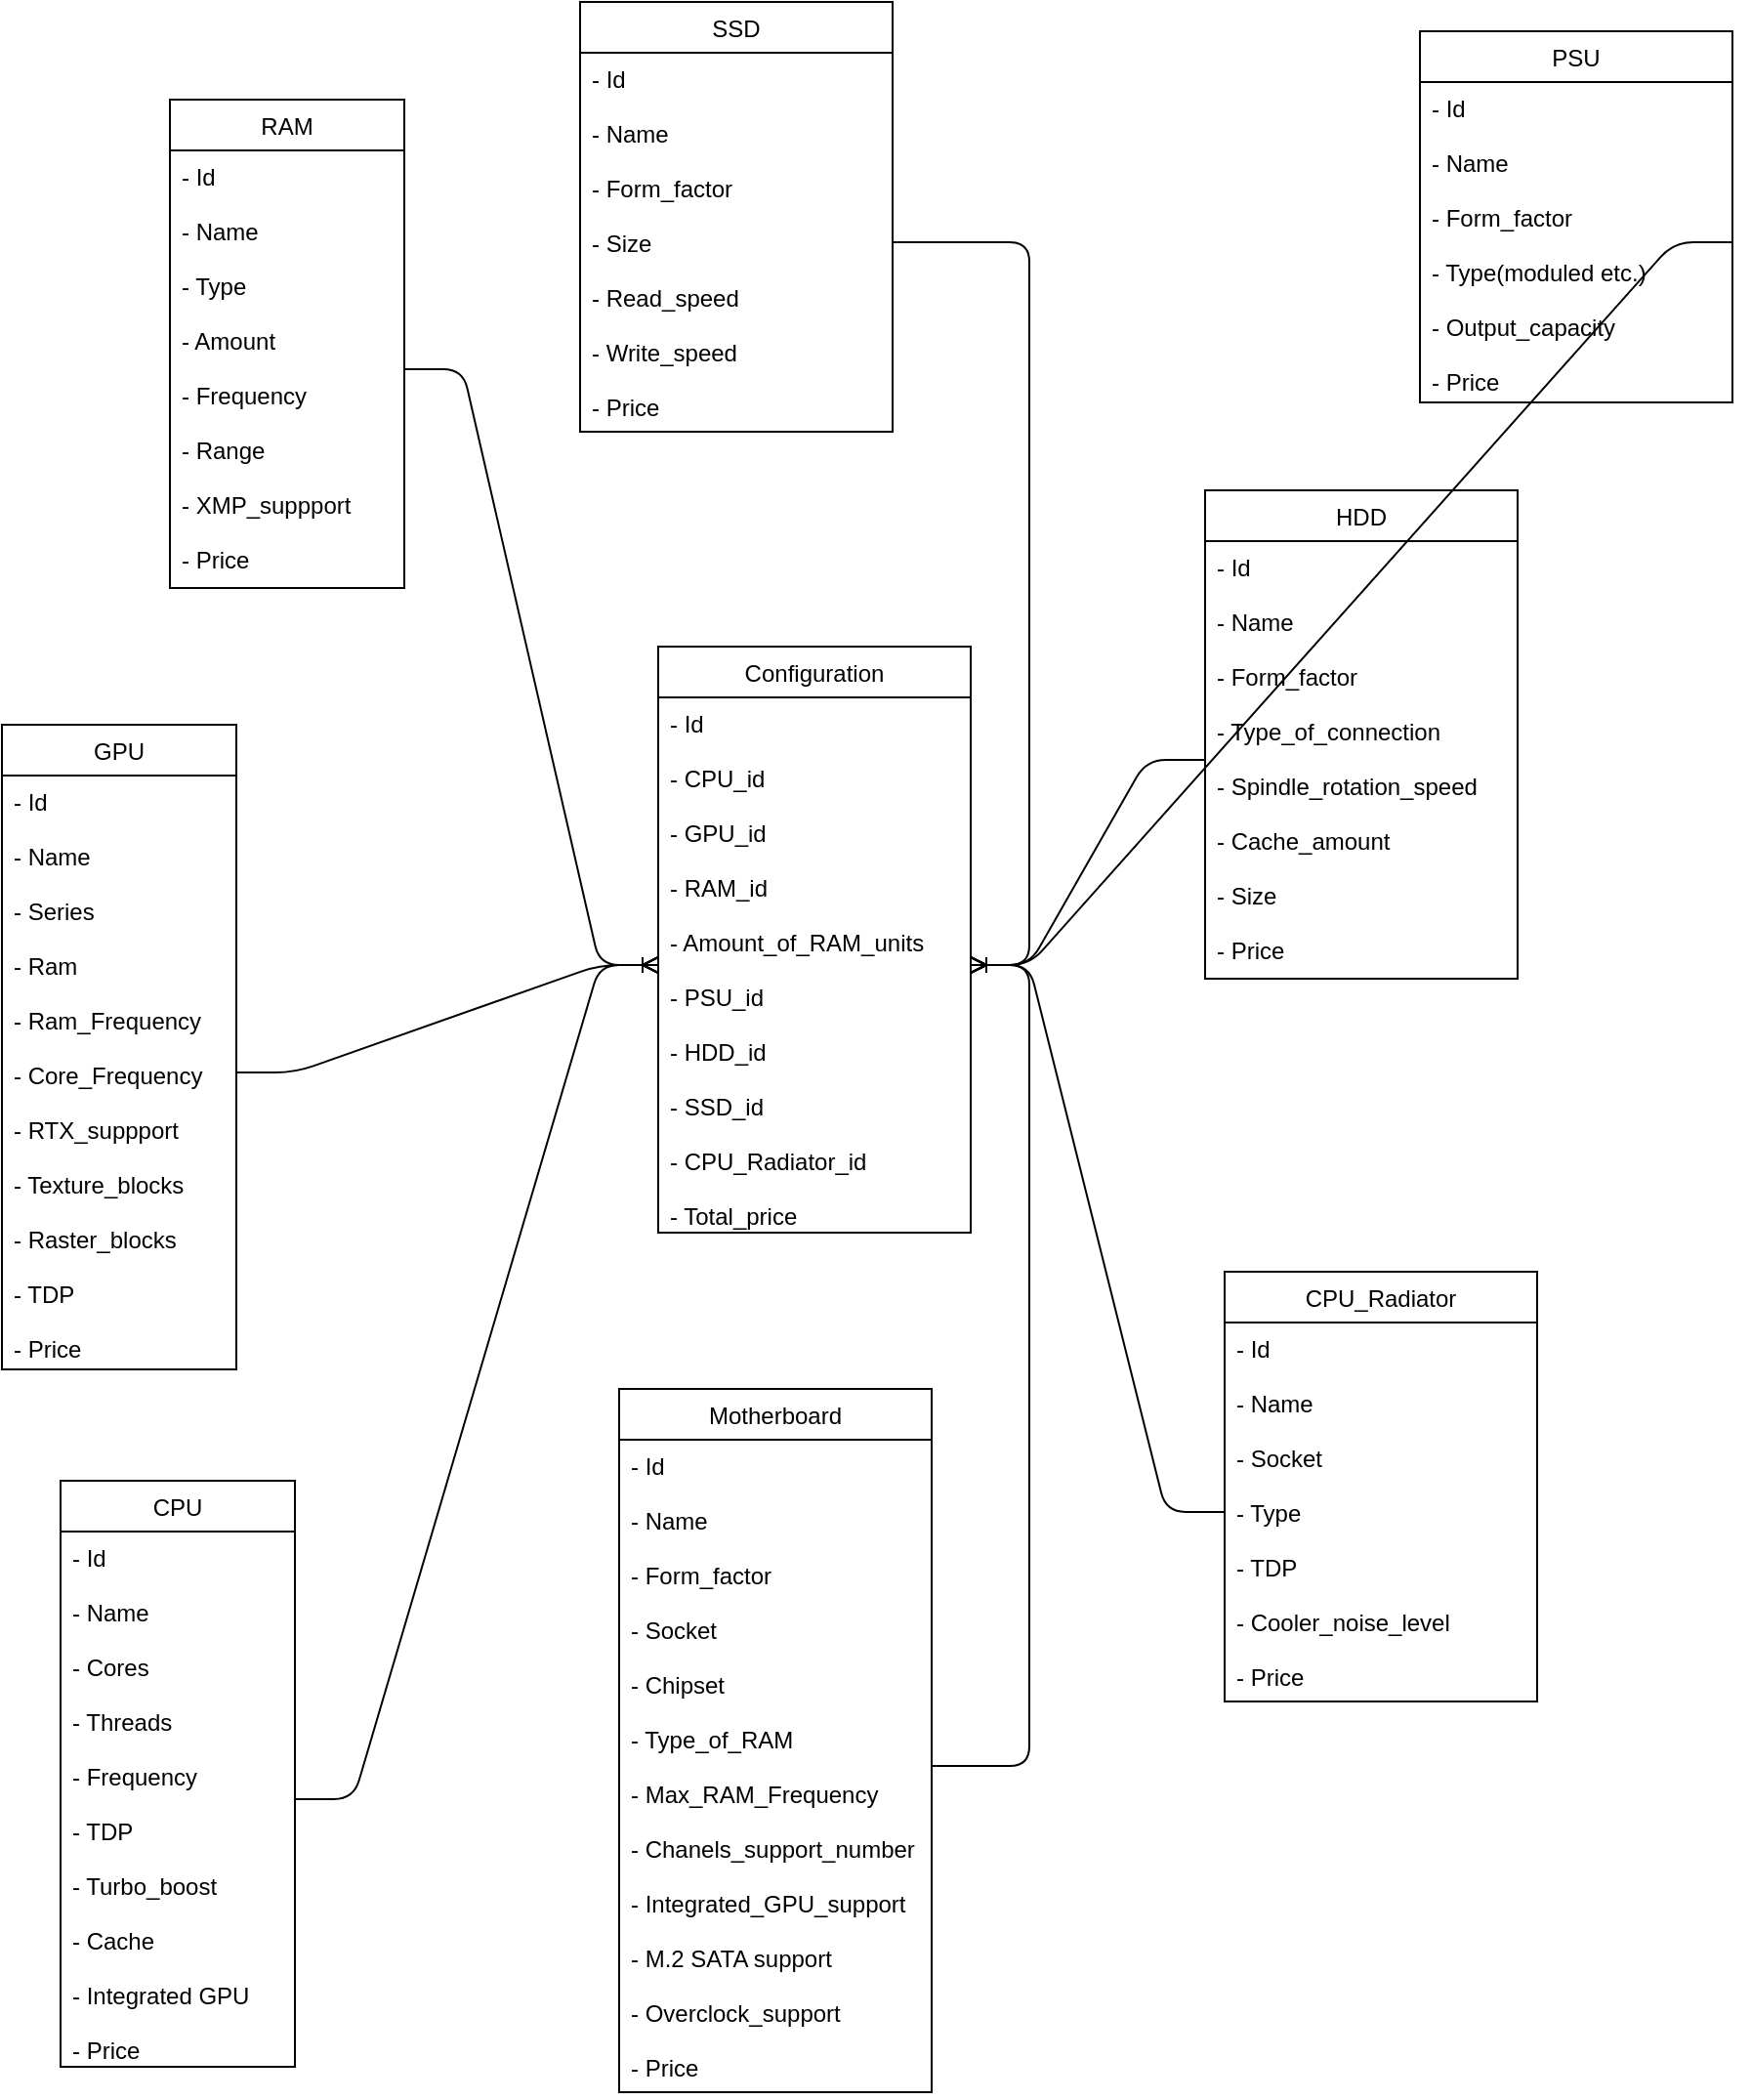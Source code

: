 <mxfile version="12.9.11" type="device"><diagram id="GprtM2vssZSK2Vc0NaDW" name="Page-1"><mxGraphModel dx="1673" dy="934" grid="1" gridSize="10" guides="1" tooltips="1" connect="1" arrows="1" fold="1" page="1" pageScale="1" pageWidth="827" pageHeight="1169" math="0" shadow="0"><root><mxCell id="0"/><mxCell id="1" parent="0"/><mxCell id="G9CJfUV3lwbc_cAYNS84-1" value="CPU" style="swimlane;fontStyle=0;childLayout=stackLayout;horizontal=1;startSize=26;fillColor=none;horizontalStack=0;resizeParent=1;resizeParentMax=0;resizeLast=0;collapsible=1;marginBottom=0;" vertex="1" parent="1"><mxGeometry x="324" y="797" width="120" height="300" as="geometry"><mxRectangle x="130" y="60" width="60" height="26" as="alternateBounds"/></mxGeometry></mxCell><mxCell id="G9CJfUV3lwbc_cAYNS84-2" value="- Id&#10;&#10;- Name&#10;&#10;- Cores&#10;&#10;- Threads&#10;&#10;- Frequency&#10;&#10;- TDP&#10;&#10;- Turbo_boost&#10;&#10;- Cache&#10;&#10;- Integrated GPU&#10;&#10;- Price" style="text;strokeColor=none;fillColor=none;align=left;verticalAlign=top;spacingLeft=4;spacingRight=4;overflow=hidden;rotatable=0;points=[[0,0.5],[1,0.5]];portConstraint=eastwest;" vertex="1" parent="G9CJfUV3lwbc_cAYNS84-1"><mxGeometry y="26" width="120" height="274" as="geometry"/></mxCell><mxCell id="G9CJfUV3lwbc_cAYNS84-6" value="GPU" style="swimlane;fontStyle=0;childLayout=stackLayout;horizontal=1;startSize=26;fillColor=none;horizontalStack=0;resizeParent=1;resizeParentMax=0;resizeLast=0;collapsible=1;marginBottom=0;" vertex="1" parent="1"><mxGeometry x="294" y="410" width="120" height="330" as="geometry"><mxRectangle x="130" y="60" width="60" height="26" as="alternateBounds"/></mxGeometry></mxCell><mxCell id="G9CJfUV3lwbc_cAYNS84-7" value="- Id&#10;&#10;- Name&#10;&#10;- Series&#10;&#10;- Ram&#10;&#10;- Ram_Frequency&#10;&#10;- Core_Frequency&#10;&#10;- RTX_suppport&#10;&#10;- Texture_blocks&#10;&#10;- Raster_blocks&#10;&#10;- TDP&#10;&#10;- Price" style="text;strokeColor=none;fillColor=none;align=left;verticalAlign=top;spacingLeft=4;spacingRight=4;overflow=hidden;rotatable=0;points=[[0,0.5],[1,0.5]];portConstraint=eastwest;" vertex="1" parent="G9CJfUV3lwbc_cAYNS84-6"><mxGeometry y="26" width="120" height="304" as="geometry"/></mxCell><mxCell id="G9CJfUV3lwbc_cAYNS84-8" value="RAM" style="swimlane;fontStyle=0;childLayout=stackLayout;horizontal=1;startSize=26;fillColor=none;horizontalStack=0;resizeParent=1;resizeParentMax=0;resizeLast=0;collapsible=1;marginBottom=0;" vertex="1" parent="1"><mxGeometry x="380" y="90" width="120" height="250" as="geometry"><mxRectangle x="130" y="60" width="60" height="26" as="alternateBounds"/></mxGeometry></mxCell><mxCell id="G9CJfUV3lwbc_cAYNS84-9" value="- Id&#10;&#10;- Name&#10;&#10;- Type&#10;&#10;- Amount&#10;&#10;- Frequency&#10;&#10;- Range&#10;&#10;- XMP_suppport&#10;&#10;- Price" style="text;strokeColor=none;fillColor=none;align=left;verticalAlign=top;spacingLeft=4;spacingRight=4;overflow=hidden;rotatable=0;points=[[0,0.5],[1,0.5]];portConstraint=eastwest;" vertex="1" parent="G9CJfUV3lwbc_cAYNS84-8"><mxGeometry y="26" width="120" height="224" as="geometry"/></mxCell><mxCell id="G9CJfUV3lwbc_cAYNS84-11" value="Motherboard" style="swimlane;fontStyle=0;childLayout=stackLayout;horizontal=1;startSize=26;fillColor=none;horizontalStack=0;resizeParent=1;resizeParentMax=0;resizeLast=0;collapsible=1;marginBottom=0;" vertex="1" parent="1"><mxGeometry x="610" y="750" width="160" height="360" as="geometry"><mxRectangle x="130" y="60" width="60" height="26" as="alternateBounds"/></mxGeometry></mxCell><mxCell id="G9CJfUV3lwbc_cAYNS84-12" value="- Id&#10;&#10;- Name&#10;&#10;- Form_factor&#10;&#10;- Socket&#10;&#10;- Chipset&#10;&#10;- Type_of_RAM&#10;&#10;- Max_RAM_Frequency&#10;&#10;- Chanels_support_number&#10;&#10;- Integrated_GPU_support&#10;&#10;- M.2 SATA support&#10;&#10;- Overclock_support&#10;&#10;- Price" style="text;strokeColor=none;fillColor=none;align=left;verticalAlign=top;spacingLeft=4;spacingRight=4;overflow=hidden;rotatable=0;points=[[0,0.5],[1,0.5]];portConstraint=eastwest;" vertex="1" parent="G9CJfUV3lwbc_cAYNS84-11"><mxGeometry y="26" width="160" height="334" as="geometry"/></mxCell><mxCell id="G9CJfUV3lwbc_cAYNS84-13" value="PSU" style="swimlane;fontStyle=0;childLayout=stackLayout;horizontal=1;startSize=26;fillColor=none;horizontalStack=0;resizeParent=1;resizeParentMax=0;resizeLast=0;collapsible=1;marginBottom=0;" vertex="1" parent="1"><mxGeometry x="1020" y="55" width="160" height="190" as="geometry"><mxRectangle x="130" y="60" width="60" height="26" as="alternateBounds"/></mxGeometry></mxCell><mxCell id="G9CJfUV3lwbc_cAYNS84-14" value="- Id&#10;&#10;- Name&#10;&#10;- Form_factor&#10;&#10;- Type(moduled etc.)&#10;&#10;- Output_capacity&#10;&#10;- Price" style="text;strokeColor=none;fillColor=none;align=left;verticalAlign=top;spacingLeft=4;spacingRight=4;overflow=hidden;rotatable=0;points=[[0,0.5],[1,0.5]];portConstraint=eastwest;" vertex="1" parent="G9CJfUV3lwbc_cAYNS84-13"><mxGeometry y="26" width="160" height="164" as="geometry"/></mxCell><mxCell id="G9CJfUV3lwbc_cAYNS84-15" value="HDD" style="swimlane;fontStyle=0;childLayout=stackLayout;horizontal=1;startSize=26;fillColor=none;horizontalStack=0;resizeParent=1;resizeParentMax=0;resizeLast=0;collapsible=1;marginBottom=0;" vertex="1" parent="1"><mxGeometry x="910" y="290" width="160" height="250" as="geometry"><mxRectangle x="130" y="60" width="60" height="26" as="alternateBounds"/></mxGeometry></mxCell><mxCell id="G9CJfUV3lwbc_cAYNS84-16" value="- Id&#10;&#10;- Name&#10;&#10;- Form_factor&#10;&#10;- Type_of_connection&#10;&#10;- Spindle_rotation_speed&#10;&#10;- Cache_amount&#10;&#10;- Size&#10;&#10;- Price" style="text;strokeColor=none;fillColor=none;align=left;verticalAlign=top;spacingLeft=4;spacingRight=4;overflow=hidden;rotatable=0;points=[[0,0.5],[1,0.5]];portConstraint=eastwest;" vertex="1" parent="G9CJfUV3lwbc_cAYNS84-15"><mxGeometry y="26" width="160" height="224" as="geometry"/></mxCell><mxCell id="G9CJfUV3lwbc_cAYNS84-17" value="SSD" style="swimlane;fontStyle=0;childLayout=stackLayout;horizontal=1;startSize=26;fillColor=none;horizontalStack=0;resizeParent=1;resizeParentMax=0;resizeLast=0;collapsible=1;marginBottom=0;" vertex="1" parent="1"><mxGeometry x="590" y="40" width="160" height="220" as="geometry"><mxRectangle x="130" y="60" width="60" height="26" as="alternateBounds"/></mxGeometry></mxCell><mxCell id="G9CJfUV3lwbc_cAYNS84-18" value="- Id&#10;&#10;- Name&#10;&#10;- Form_factor&#10;&#10;- Size&#10;&#10;- Read_speed&#10;&#10;- Write_speed&#10;&#10;- Price" style="text;strokeColor=none;fillColor=none;align=left;verticalAlign=top;spacingLeft=4;spacingRight=4;overflow=hidden;rotatable=0;points=[[0,0.5],[1,0.5]];portConstraint=eastwest;" vertex="1" parent="G9CJfUV3lwbc_cAYNS84-17"><mxGeometry y="26" width="160" height="194" as="geometry"/></mxCell><mxCell id="G9CJfUV3lwbc_cAYNS84-19" value="CPU_Radiator" style="swimlane;fontStyle=0;childLayout=stackLayout;horizontal=1;startSize=26;fillColor=none;horizontalStack=0;resizeParent=1;resizeParentMax=0;resizeLast=0;collapsible=1;marginBottom=0;" vertex="1" parent="1"><mxGeometry x="920" y="690" width="160" height="220" as="geometry"><mxRectangle x="130" y="60" width="60" height="26" as="alternateBounds"/></mxGeometry></mxCell><mxCell id="G9CJfUV3lwbc_cAYNS84-20" value="- Id&#10;&#10;- Name&#10;&#10;- Socket&#10;&#10;- Type&#10;&#10;- TDP&#10;&#10;- Cooler_noise_level&#10;&#10;- Price" style="text;strokeColor=none;fillColor=none;align=left;verticalAlign=top;spacingLeft=4;spacingRight=4;overflow=hidden;rotatable=0;points=[[0,0.5],[1,0.5]];portConstraint=eastwest;" vertex="1" parent="G9CJfUV3lwbc_cAYNS84-19"><mxGeometry y="26" width="160" height="194" as="geometry"/></mxCell><mxCell id="G9CJfUV3lwbc_cAYNS84-21" value="Configuration" style="swimlane;fontStyle=0;childLayout=stackLayout;horizontal=1;startSize=26;fillColor=none;horizontalStack=0;resizeParent=1;resizeParentMax=0;resizeLast=0;collapsible=1;marginBottom=0;" vertex="1" parent="1"><mxGeometry x="630" y="370" width="160" height="300" as="geometry"><mxRectangle x="130" y="60" width="60" height="26" as="alternateBounds"/></mxGeometry></mxCell><mxCell id="G9CJfUV3lwbc_cAYNS84-22" value="- Id&#10;&#10;- CPU_id&#10;&#10;- GPU_id&#10;&#10;- RAM_id&#10;&#10;- Amount_of_RAM_units&#10;&#10;- PSU_id&#10;&#10;- HDD_id&#10;&#10;- SSD_id&#10;&#10;- CPU_Radiator_id&#10;&#10;- Total_price" style="text;strokeColor=none;fillColor=none;align=left;verticalAlign=top;spacingLeft=4;spacingRight=4;overflow=hidden;rotatable=0;points=[[0,0.5],[1,0.5]];portConstraint=eastwest;" vertex="1" parent="G9CJfUV3lwbc_cAYNS84-21"><mxGeometry y="26" width="160" height="274" as="geometry"/></mxCell><mxCell id="G9CJfUV3lwbc_cAYNS84-24" value="" style="edgeStyle=entityRelationEdgeStyle;fontSize=12;html=1;endArrow=ERoneToMany;" edge="1" parent="1" source="G9CJfUV3lwbc_cAYNS84-2" target="G9CJfUV3lwbc_cAYNS84-22"><mxGeometry width="100" height="100" relative="1" as="geometry"><mxPoint x="530" y="857" as="sourcePoint"/><mxPoint x="630" y="757" as="targetPoint"/></mxGeometry></mxCell><mxCell id="G9CJfUV3lwbc_cAYNS84-25" value="" style="edgeStyle=entityRelationEdgeStyle;fontSize=12;html=1;endArrow=ERoneToMany;exitX=1;exitY=0.5;exitDx=0;exitDy=0;entryX=0;entryY=0.5;entryDx=0;entryDy=0;" edge="1" parent="1" source="G9CJfUV3lwbc_cAYNS84-9" target="G9CJfUV3lwbc_cAYNS84-22"><mxGeometry width="100" height="100" relative="1" as="geometry"><mxPoint x="414" y="530" as="sourcePoint"/><mxPoint x="620" y="170" as="targetPoint"/></mxGeometry></mxCell><mxCell id="G9CJfUV3lwbc_cAYNS84-26" value="" style="edgeStyle=entityRelationEdgeStyle;fontSize=12;html=1;endArrow=ERoneToMany;exitX=1;exitY=0.5;exitDx=0;exitDy=0;" edge="1" parent="1" source="G9CJfUV3lwbc_cAYNS84-18" target="G9CJfUV3lwbc_cAYNS84-22"><mxGeometry width="100" height="100" relative="1" as="geometry"><mxPoint x="800" y="510" as="sourcePoint"/><mxPoint x="1006" y="150" as="targetPoint"/></mxGeometry></mxCell><mxCell id="G9CJfUV3lwbc_cAYNS84-27" value="" style="edgeStyle=entityRelationEdgeStyle;fontSize=12;html=1;endArrow=ERoneToMany;exitX=1;exitY=0.5;exitDx=0;exitDy=0;entryX=0;entryY=0.5;entryDx=0;entryDy=0;" edge="1" parent="1" source="G9CJfUV3lwbc_cAYNS84-7" target="G9CJfUV3lwbc_cAYNS84-22"><mxGeometry width="100" height="100" relative="1" as="geometry"><mxPoint x="350" y="510" as="sourcePoint"/><mxPoint x="556" y="150" as="targetPoint"/></mxGeometry></mxCell><mxCell id="G9CJfUV3lwbc_cAYNS84-28" value="" style="edgeStyle=entityRelationEdgeStyle;fontSize=12;html=1;endArrow=ERoneToMany;" edge="1" parent="1" source="G9CJfUV3lwbc_cAYNS84-20" target="G9CJfUV3lwbc_cAYNS84-22"><mxGeometry width="100" height="100" relative="1" as="geometry"><mxPoint x="870" y="980" as="sourcePoint"/><mxPoint x="1076" y="620" as="targetPoint"/></mxGeometry></mxCell><mxCell id="G9CJfUV3lwbc_cAYNS84-32" value="" style="edgeStyle=entityRelationEdgeStyle;fontSize=12;html=1;endArrow=ERoneToMany;exitX=1;exitY=0.5;exitDx=0;exitDy=0;" edge="1" parent="1" source="G9CJfUV3lwbc_cAYNS84-14" target="G9CJfUV3lwbc_cAYNS84-22"><mxGeometry width="100" height="100" relative="1" as="geometry"><mxPoint x="1070" y="310" as="sourcePoint"/><mxPoint x="1030" y="715" as="targetPoint"/></mxGeometry></mxCell><mxCell id="G9CJfUV3lwbc_cAYNS84-34" value="" style="edgeStyle=entityRelationEdgeStyle;fontSize=12;html=1;endArrow=ERoneToMany;" edge="1" parent="1" source="G9CJfUV3lwbc_cAYNS84-16" target="G9CJfUV3lwbc_cAYNS84-22"><mxGeometry width="100" height="100" relative="1" as="geometry"><mxPoint x="880" y="430" as="sourcePoint"/><mxPoint x="1390" y="535" as="targetPoint"/></mxGeometry></mxCell><mxCell id="G9CJfUV3lwbc_cAYNS84-35" value="" style="edgeStyle=entityRelationEdgeStyle;fontSize=12;html=1;endArrow=ERoneToMany;" edge="1" parent="1" source="G9CJfUV3lwbc_cAYNS84-12" target="G9CJfUV3lwbc_cAYNS84-22"><mxGeometry width="100" height="100" relative="1" as="geometry"><mxPoint x="1310" y="770" as="sourcePoint"/><mxPoint x="1410" y="670" as="targetPoint"/></mxGeometry></mxCell></root></mxGraphModel></diagram></mxfile>